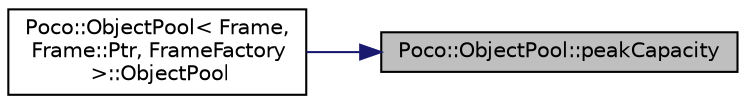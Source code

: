 digraph "Poco::ObjectPool::peakCapacity"
{
 // LATEX_PDF_SIZE
  edge [fontname="Helvetica",fontsize="10",labelfontname="Helvetica",labelfontsize="10"];
  node [fontname="Helvetica",fontsize="10",shape=record];
  rankdir="RL";
  Node1 [label="Poco::ObjectPool::peakCapacity",height=0.2,width=0.4,color="black", fillcolor="grey75", style="filled", fontcolor="black",tooltip=" "];
  Node1 -> Node2 [dir="back",color="midnightblue",fontsize="10",style="solid",fontname="Helvetica"];
  Node2 [label="Poco::ObjectPool\< Frame,\l Frame::Ptr, FrameFactory\l \>::ObjectPool",height=0.2,width=0.4,color="black", fillcolor="white", style="filled",URL="$classPoco_1_1ObjectPool.html#aa97244cf69957a8faea1f442705e769d",tooltip=" "];
}

